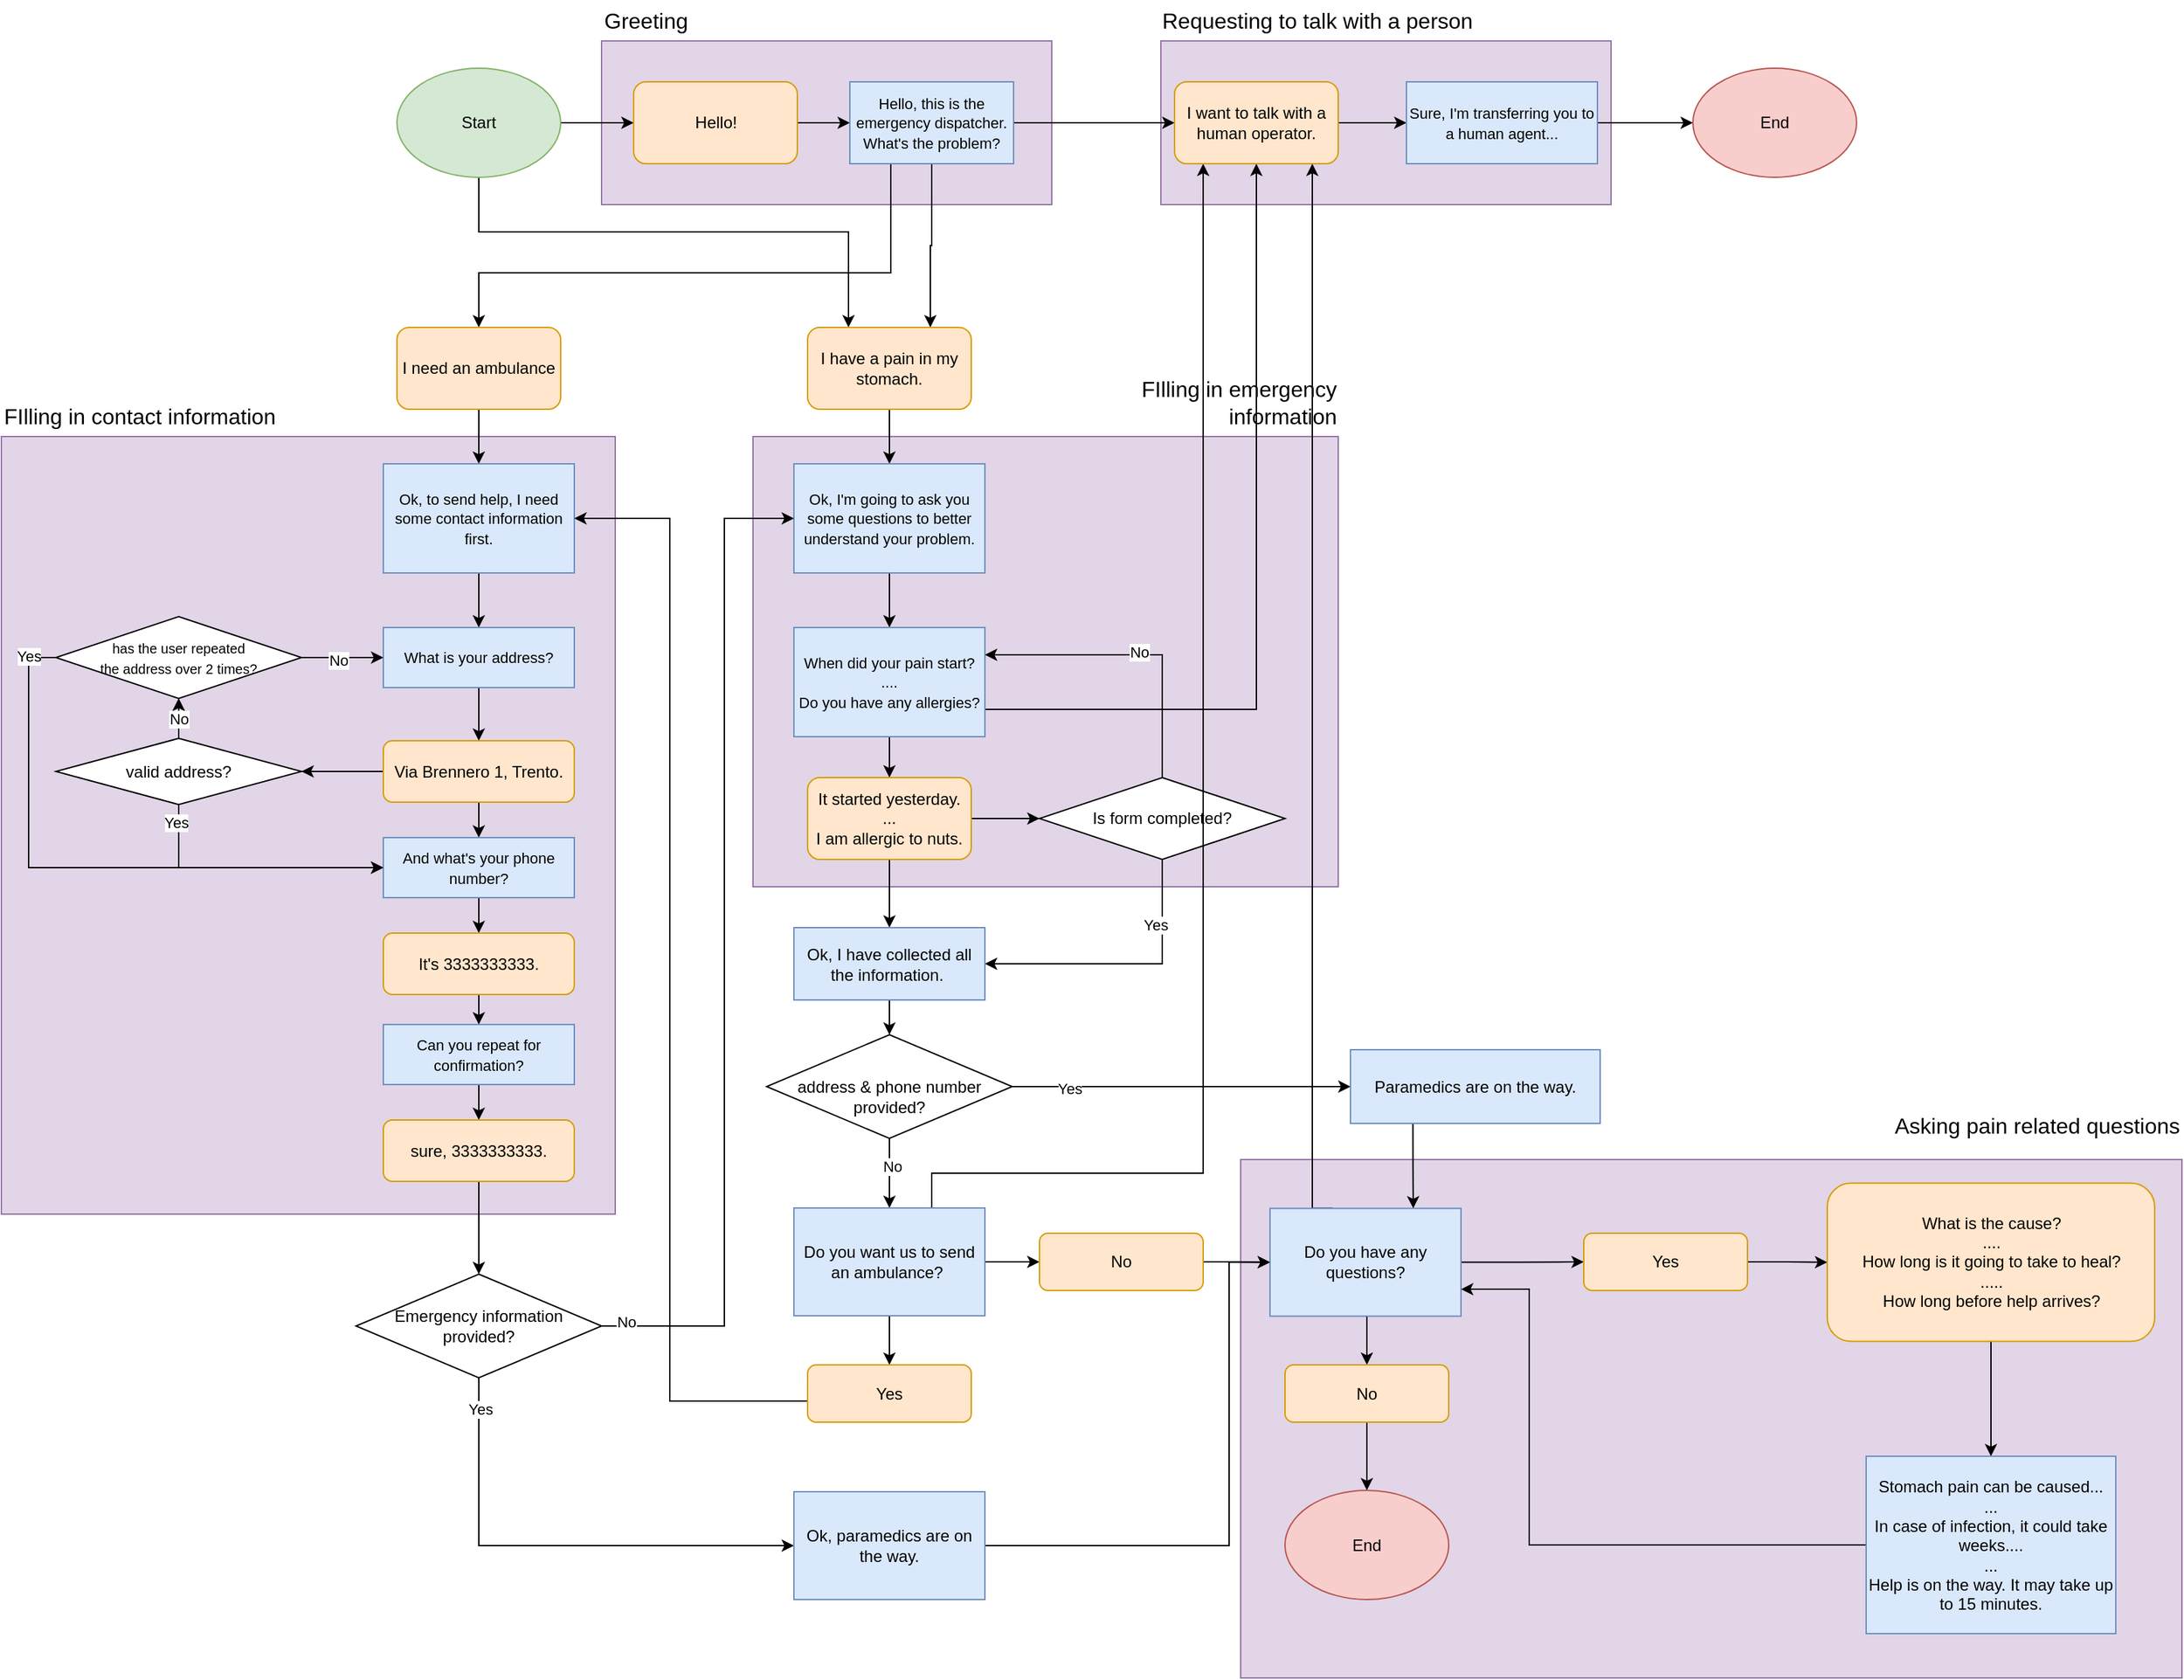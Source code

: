 <mxfile version="22.1.21" type="device">
  <diagram name="Pagina-1" id="XwnCP6ZEijcdsJlgO7Of">
    <mxGraphModel dx="3700" dy="1540" grid="1" gridSize="10" guides="1" tooltips="1" connect="1" arrows="1" fold="1" page="1" pageScale="1" pageWidth="827" pageHeight="1169" math="0" shadow="0">
      <root>
        <mxCell id="0" />
        <mxCell id="1" parent="0" />
        <mxCell id="Q1W1gEMNfPW142fc3Lqc-134" value="" style="rounded=0;whiteSpace=wrap;html=1;fillColor=#e1d5e7;strokeColor=#9673a6;" vertex="1" parent="1">
          <mxGeometry x="680" y="60" width="330" height="120" as="geometry" />
        </mxCell>
        <mxCell id="Q1W1gEMNfPW142fc3Lqc-129" value="" style="rounded=0;whiteSpace=wrap;html=1;fillColor=#e1d5e7;strokeColor=#9673a6;" vertex="1" parent="1">
          <mxGeometry x="738.5" y="880" width="690" height="380" as="geometry" />
        </mxCell>
        <mxCell id="Q1W1gEMNfPW142fc3Lqc-78" value="" style="rounded=0;whiteSpace=wrap;html=1;fillColor=#e1d5e7;strokeColor=#9673a6;" vertex="1" parent="1">
          <mxGeometry x="270" y="60" width="330" height="120" as="geometry" />
        </mxCell>
        <mxCell id="Q1W1gEMNfPW142fc3Lqc-65" value="" style="rounded=0;whiteSpace=wrap;html=1;fillColor=#e1d5e7;strokeColor=#9673a6;" vertex="1" parent="1">
          <mxGeometry x="381" y="350" width="429" height="330" as="geometry" />
        </mxCell>
        <mxCell id="Q1W1gEMNfPW142fc3Lqc-64" value="" style="rounded=0;whiteSpace=wrap;html=1;fillColor=#e1d5e7;strokeColor=#9673a6;" vertex="1" parent="1">
          <mxGeometry x="-170" y="350" width="450" height="570" as="geometry" />
        </mxCell>
        <mxCell id="Q1W1gEMNfPW142fc3Lqc-6" style="edgeStyle=orthogonalEdgeStyle;rounded=0;orthogonalLoop=1;jettySize=auto;html=1;exitX=1;exitY=0.5;exitDx=0;exitDy=0;entryX=0;entryY=0.5;entryDx=0;entryDy=0;" edge="1" parent="1" source="Q1W1gEMNfPW142fc3Lqc-1" target="Q1W1gEMNfPW142fc3Lqc-2">
          <mxGeometry relative="1" as="geometry" />
        </mxCell>
        <mxCell id="Q1W1gEMNfPW142fc3Lqc-147" style="edgeStyle=orthogonalEdgeStyle;rounded=0;orthogonalLoop=1;jettySize=auto;html=1;exitX=0.5;exitY=1;exitDx=0;exitDy=0;entryX=0.25;entryY=0;entryDx=0;entryDy=0;" edge="1" parent="1" source="Q1W1gEMNfPW142fc3Lqc-1" target="Q1W1gEMNfPW142fc3Lqc-8">
          <mxGeometry relative="1" as="geometry">
            <Array as="points">
              <mxPoint x="180" y="200" />
              <mxPoint x="451" y="200" />
            </Array>
          </mxGeometry>
        </mxCell>
        <mxCell id="Q1W1gEMNfPW142fc3Lqc-1" value="Start" style="ellipse;whiteSpace=wrap;html=1;fillColor=#d5e8d4;strokeColor=#82b366;" vertex="1" parent="1">
          <mxGeometry x="120" y="80" width="120" height="80" as="geometry" />
        </mxCell>
        <mxCell id="Q1W1gEMNfPW142fc3Lqc-7" style="edgeStyle=orthogonalEdgeStyle;rounded=0;orthogonalLoop=1;jettySize=auto;html=1;exitX=1;exitY=0.5;exitDx=0;exitDy=0;entryX=0;entryY=0.5;entryDx=0;entryDy=0;" edge="1" parent="1" source="Q1W1gEMNfPW142fc3Lqc-2" target="Q1W1gEMNfPW142fc3Lqc-3">
          <mxGeometry relative="1" as="geometry" />
        </mxCell>
        <mxCell id="Q1W1gEMNfPW142fc3Lqc-2" value="Hello!" style="rounded=1;whiteSpace=wrap;html=1;fillColor=#ffe6cc;strokeColor=#d79b00;" vertex="1" parent="1">
          <mxGeometry x="293.5" y="90" width="120" height="60" as="geometry" />
        </mxCell>
        <mxCell id="Q1W1gEMNfPW142fc3Lqc-137" style="edgeStyle=orthogonalEdgeStyle;rounded=0;orthogonalLoop=1;jettySize=auto;html=1;exitX=1;exitY=0.5;exitDx=0;exitDy=0;entryX=0;entryY=0.5;entryDx=0;entryDy=0;" edge="1" parent="1" source="Q1W1gEMNfPW142fc3Lqc-3" target="Q1W1gEMNfPW142fc3Lqc-131">
          <mxGeometry relative="1" as="geometry" />
        </mxCell>
        <mxCell id="Q1W1gEMNfPW142fc3Lqc-144" style="edgeStyle=orthogonalEdgeStyle;rounded=0;orthogonalLoop=1;jettySize=auto;html=1;exitX=0.5;exitY=1;exitDx=0;exitDy=0;entryX=0.75;entryY=0;entryDx=0;entryDy=0;" edge="1" parent="1" source="Q1W1gEMNfPW142fc3Lqc-3" target="Q1W1gEMNfPW142fc3Lqc-8">
          <mxGeometry relative="1" as="geometry" />
        </mxCell>
        <mxCell id="Q1W1gEMNfPW142fc3Lqc-146" style="edgeStyle=orthogonalEdgeStyle;rounded=0;orthogonalLoop=1;jettySize=auto;html=1;exitX=0.25;exitY=1;exitDx=0;exitDy=0;entryX=0.5;entryY=0;entryDx=0;entryDy=0;" edge="1" parent="1" source="Q1W1gEMNfPW142fc3Lqc-3" target="Q1W1gEMNfPW142fc3Lqc-10">
          <mxGeometry relative="1" as="geometry">
            <Array as="points">
              <mxPoint x="482" y="230" />
              <mxPoint x="180" y="230" />
            </Array>
          </mxGeometry>
        </mxCell>
        <mxCell id="Q1W1gEMNfPW142fc3Lqc-3" value="&lt;font style=&quot;font-size: 11px;&quot;&gt;Hello, this is the emergency dispatcher. &lt;br&gt;What&#39;s the problem?&lt;/font&gt;" style="rounded=0;whiteSpace=wrap;html=1;fillColor=#dae8fc;strokeColor=#6c8ebf;" vertex="1" parent="1">
          <mxGeometry x="452" y="90" width="120" height="60" as="geometry" />
        </mxCell>
        <mxCell id="Q1W1gEMNfPW142fc3Lqc-15" style="edgeStyle=orthogonalEdgeStyle;rounded=0;orthogonalLoop=1;jettySize=auto;html=1;exitX=0.5;exitY=1;exitDx=0;exitDy=0;entryX=0.5;entryY=0;entryDx=0;entryDy=0;" edge="1" parent="1" source="Q1W1gEMNfPW142fc3Lqc-8" target="Q1W1gEMNfPW142fc3Lqc-14">
          <mxGeometry relative="1" as="geometry" />
        </mxCell>
        <mxCell id="Q1W1gEMNfPW142fc3Lqc-8" value="I have a pain in my stomach." style="rounded=1;whiteSpace=wrap;html=1;fillColor=#ffe6cc;strokeColor=#d79b00;" vertex="1" parent="1">
          <mxGeometry x="421" y="270" width="120" height="60" as="geometry" />
        </mxCell>
        <mxCell id="Q1W1gEMNfPW142fc3Lqc-52" style="edgeStyle=orthogonalEdgeStyle;rounded=0;orthogonalLoop=1;jettySize=auto;html=1;exitX=0.5;exitY=1;exitDx=0;exitDy=0;entryX=0.5;entryY=0;entryDx=0;entryDy=0;" edge="1" parent="1" source="Q1W1gEMNfPW142fc3Lqc-10" target="Q1W1gEMNfPW142fc3Lqc-29">
          <mxGeometry relative="1" as="geometry" />
        </mxCell>
        <mxCell id="Q1W1gEMNfPW142fc3Lqc-10" value="I need an ambulance" style="rounded=1;whiteSpace=wrap;html=1;fillColor=#ffe6cc;strokeColor=#d79b00;" vertex="1" parent="1">
          <mxGeometry x="120" y="270" width="120" height="60" as="geometry" />
        </mxCell>
        <mxCell id="Q1W1gEMNfPW142fc3Lqc-25" style="edgeStyle=orthogonalEdgeStyle;rounded=0;orthogonalLoop=1;jettySize=auto;html=1;exitX=0.5;exitY=1;exitDx=0;exitDy=0;entryX=0.5;entryY=0;entryDx=0;entryDy=0;" edge="1" parent="1" source="Q1W1gEMNfPW142fc3Lqc-14" target="Q1W1gEMNfPW142fc3Lqc-16">
          <mxGeometry relative="1" as="geometry" />
        </mxCell>
        <mxCell id="Q1W1gEMNfPW142fc3Lqc-14" value="&lt;span style=&quot;font-size: 11px;&quot;&gt;Ok, I&#39;m going to ask you some questions to better understand your problem.&lt;/span&gt;" style="rounded=0;whiteSpace=wrap;html=1;fillColor=#dae8fc;strokeColor=#6c8ebf;" vertex="1" parent="1">
          <mxGeometry x="411" y="370" width="140" height="80" as="geometry" />
        </mxCell>
        <mxCell id="Q1W1gEMNfPW142fc3Lqc-61" style="edgeStyle=orthogonalEdgeStyle;rounded=0;orthogonalLoop=1;jettySize=auto;html=1;exitX=0.5;exitY=1;exitDx=0;exitDy=0;entryX=0.5;entryY=0;entryDx=0;entryDy=0;" edge="1" parent="1" source="Q1W1gEMNfPW142fc3Lqc-16" target="Q1W1gEMNfPW142fc3Lqc-20">
          <mxGeometry relative="1" as="geometry" />
        </mxCell>
        <mxCell id="Q1W1gEMNfPW142fc3Lqc-139" style="edgeStyle=orthogonalEdgeStyle;rounded=0;orthogonalLoop=1;jettySize=auto;html=1;exitX=1;exitY=0.75;exitDx=0;exitDy=0;entryX=0.5;entryY=1;entryDx=0;entryDy=0;" edge="1" parent="1" source="Q1W1gEMNfPW142fc3Lqc-16" target="Q1W1gEMNfPW142fc3Lqc-131">
          <mxGeometry relative="1" as="geometry" />
        </mxCell>
        <mxCell id="Q1W1gEMNfPW142fc3Lqc-16" value="&lt;span style=&quot;font-size: 11px;&quot;&gt;When did your pain start?&lt;br&gt;....&lt;br&gt;Do you have any allergies?&lt;br&gt;&lt;/span&gt;" style="rounded=0;whiteSpace=wrap;html=1;fillColor=#dae8fc;strokeColor=#6c8ebf;" vertex="1" parent="1">
          <mxGeometry x="411" y="490" width="140" height="80" as="geometry" />
        </mxCell>
        <mxCell id="Q1W1gEMNfPW142fc3Lqc-28" style="edgeStyle=orthogonalEdgeStyle;rounded=0;orthogonalLoop=1;jettySize=auto;html=1;exitX=1;exitY=0.5;exitDx=0;exitDy=0;entryX=0;entryY=0.5;entryDx=0;entryDy=0;" edge="1" parent="1" source="Q1W1gEMNfPW142fc3Lqc-20" target="Q1W1gEMNfPW142fc3Lqc-21">
          <mxGeometry relative="1" as="geometry" />
        </mxCell>
        <mxCell id="Q1W1gEMNfPW142fc3Lqc-101" style="edgeStyle=orthogonalEdgeStyle;rounded=0;orthogonalLoop=1;jettySize=auto;html=1;exitX=0.5;exitY=1;exitDx=0;exitDy=0;entryX=0.5;entryY=0;entryDx=0;entryDy=0;" edge="1" parent="1" source="Q1W1gEMNfPW142fc3Lqc-20" target="Q1W1gEMNfPW142fc3Lqc-100">
          <mxGeometry relative="1" as="geometry" />
        </mxCell>
        <mxCell id="Q1W1gEMNfPW142fc3Lqc-20" value="It started yesterday.&lt;br&gt;...&lt;br&gt;I am allergic to nuts." style="rounded=1;whiteSpace=wrap;html=1;fillColor=#ffe6cc;strokeColor=#d79b00;" vertex="1" parent="1">
          <mxGeometry x="421" y="600" width="120" height="60" as="geometry" />
        </mxCell>
        <mxCell id="Q1W1gEMNfPW142fc3Lqc-26" style="edgeStyle=orthogonalEdgeStyle;rounded=0;orthogonalLoop=1;jettySize=auto;html=1;exitX=0.5;exitY=0;exitDx=0;exitDy=0;entryX=1;entryY=0.25;entryDx=0;entryDy=0;" edge="1" parent="1" source="Q1W1gEMNfPW142fc3Lqc-21" target="Q1W1gEMNfPW142fc3Lqc-16">
          <mxGeometry relative="1" as="geometry" />
        </mxCell>
        <mxCell id="Q1W1gEMNfPW142fc3Lqc-149" value="No" style="edgeLabel;html=1;align=center;verticalAlign=middle;resizable=0;points=[];" vertex="1" connectable="0" parent="Q1W1gEMNfPW142fc3Lqc-26">
          <mxGeometry x="-0.021" y="-2" relative="1" as="geometry">
            <mxPoint as="offset" />
          </mxGeometry>
        </mxCell>
        <mxCell id="Q1W1gEMNfPW142fc3Lqc-103" style="edgeStyle=orthogonalEdgeStyle;rounded=0;orthogonalLoop=1;jettySize=auto;html=1;exitX=0.5;exitY=1;exitDx=0;exitDy=0;entryX=1;entryY=0.5;entryDx=0;entryDy=0;" edge="1" parent="1" source="Q1W1gEMNfPW142fc3Lqc-21" target="Q1W1gEMNfPW142fc3Lqc-100">
          <mxGeometry relative="1" as="geometry" />
        </mxCell>
        <mxCell id="Q1W1gEMNfPW142fc3Lqc-148" value="Yes" style="edgeLabel;html=1;align=center;verticalAlign=middle;resizable=0;points=[];" vertex="1" connectable="0" parent="Q1W1gEMNfPW142fc3Lqc-103">
          <mxGeometry x="-0.534" y="-5" relative="1" as="geometry">
            <mxPoint as="offset" />
          </mxGeometry>
        </mxCell>
        <mxCell id="Q1W1gEMNfPW142fc3Lqc-21" value="Is form completed?" style="rhombus;whiteSpace=wrap;html=1;" vertex="1" parent="1">
          <mxGeometry x="591" y="600" width="180" height="60" as="geometry" />
        </mxCell>
        <mxCell id="Q1W1gEMNfPW142fc3Lqc-51" style="edgeStyle=orthogonalEdgeStyle;rounded=0;orthogonalLoop=1;jettySize=auto;html=1;exitX=0.5;exitY=1;exitDx=0;exitDy=0;entryX=0.5;entryY=0;entryDx=0;entryDy=0;" edge="1" parent="1" source="Q1W1gEMNfPW142fc3Lqc-29" target="Q1W1gEMNfPW142fc3Lqc-30">
          <mxGeometry relative="1" as="geometry" />
        </mxCell>
        <mxCell id="Q1W1gEMNfPW142fc3Lqc-29" value="&lt;span style=&quot;font-size: 11px;&quot;&gt;Ok, to send help, I need some contact information first.&lt;/span&gt;" style="rounded=0;whiteSpace=wrap;html=1;fillColor=#dae8fc;strokeColor=#6c8ebf;" vertex="1" parent="1">
          <mxGeometry x="110" y="370" width="140" height="80" as="geometry" />
        </mxCell>
        <mxCell id="Q1W1gEMNfPW142fc3Lqc-42" style="edgeStyle=orthogonalEdgeStyle;rounded=0;orthogonalLoop=1;jettySize=auto;html=1;exitX=0.5;exitY=1;exitDx=0;exitDy=0;entryX=0.5;entryY=0;entryDx=0;entryDy=0;" edge="1" parent="1" source="Q1W1gEMNfPW142fc3Lqc-30" target="Q1W1gEMNfPW142fc3Lqc-32">
          <mxGeometry relative="1" as="geometry" />
        </mxCell>
        <mxCell id="Q1W1gEMNfPW142fc3Lqc-30" value="&lt;span style=&quot;font-size: 11px;&quot;&gt;What is your address?&lt;br&gt;&lt;/span&gt;" style="rounded=0;whiteSpace=wrap;html=1;fillColor=#dae8fc;strokeColor=#6c8ebf;" vertex="1" parent="1">
          <mxGeometry x="110" y="490" width="140" height="44" as="geometry" />
        </mxCell>
        <mxCell id="Q1W1gEMNfPW142fc3Lqc-34" style="edgeStyle=orthogonalEdgeStyle;rounded=0;orthogonalLoop=1;jettySize=auto;html=1;exitX=0;exitY=0.5;exitDx=0;exitDy=0;entryX=1;entryY=0.5;entryDx=0;entryDy=0;" edge="1" parent="1" source="Q1W1gEMNfPW142fc3Lqc-32" target="Q1W1gEMNfPW142fc3Lqc-33">
          <mxGeometry relative="1" as="geometry" />
        </mxCell>
        <mxCell id="Q1W1gEMNfPW142fc3Lqc-46" style="edgeStyle=orthogonalEdgeStyle;rounded=0;orthogonalLoop=1;jettySize=auto;html=1;exitX=0.5;exitY=1;exitDx=0;exitDy=0;entryX=0.5;entryY=0;entryDx=0;entryDy=0;" edge="1" parent="1" source="Q1W1gEMNfPW142fc3Lqc-32" target="Q1W1gEMNfPW142fc3Lqc-36">
          <mxGeometry relative="1" as="geometry" />
        </mxCell>
        <mxCell id="Q1W1gEMNfPW142fc3Lqc-32" value="Via Brennero 1, Trento." style="rounded=1;whiteSpace=wrap;html=1;fillColor=#ffe6cc;strokeColor=#d79b00;" vertex="1" parent="1">
          <mxGeometry x="110" y="573" width="140" height="45" as="geometry" />
        </mxCell>
        <mxCell id="Q1W1gEMNfPW142fc3Lqc-38" style="edgeStyle=orthogonalEdgeStyle;rounded=0;orthogonalLoop=1;jettySize=auto;html=1;exitX=0.5;exitY=0;exitDx=0;exitDy=0;entryX=0.5;entryY=1;entryDx=0;entryDy=0;" edge="1" parent="1" source="Q1W1gEMNfPW142fc3Lqc-33" target="Q1W1gEMNfPW142fc3Lqc-37">
          <mxGeometry relative="1" as="geometry" />
        </mxCell>
        <mxCell id="Q1W1gEMNfPW142fc3Lqc-47" style="edgeStyle=orthogonalEdgeStyle;rounded=0;orthogonalLoop=1;jettySize=auto;html=1;exitX=0.5;exitY=1;exitDx=0;exitDy=0;entryX=0;entryY=0.5;entryDx=0;entryDy=0;" edge="1" parent="1" source="Q1W1gEMNfPW142fc3Lqc-33" target="Q1W1gEMNfPW142fc3Lqc-36">
          <mxGeometry relative="1" as="geometry" />
        </mxCell>
        <mxCell id="Q1W1gEMNfPW142fc3Lqc-58" value="Yes" style="edgeLabel;html=1;align=center;verticalAlign=middle;resizable=0;points=[];" vertex="1" connectable="0" parent="Q1W1gEMNfPW142fc3Lqc-47">
          <mxGeometry x="-0.865" y="-2" relative="1" as="geometry">
            <mxPoint as="offset" />
          </mxGeometry>
        </mxCell>
        <mxCell id="Q1W1gEMNfPW142fc3Lqc-59" value="" style="edgeStyle=orthogonalEdgeStyle;rounded=0;orthogonalLoop=1;jettySize=auto;html=1;" edge="1" parent="1" source="Q1W1gEMNfPW142fc3Lqc-33" target="Q1W1gEMNfPW142fc3Lqc-37">
          <mxGeometry relative="1" as="geometry" />
        </mxCell>
        <mxCell id="Q1W1gEMNfPW142fc3Lqc-60" value="No" style="edgeLabel;html=1;align=center;verticalAlign=middle;resizable=0;points=[];" vertex="1" connectable="0" parent="Q1W1gEMNfPW142fc3Lqc-59">
          <mxGeometry x="0.408" relative="1" as="geometry">
            <mxPoint as="offset" />
          </mxGeometry>
        </mxCell>
        <mxCell id="Q1W1gEMNfPW142fc3Lqc-33" value="valid address?" style="rhombus;whiteSpace=wrap;html=1;" vertex="1" parent="1">
          <mxGeometry x="-130" y="571.25" width="180" height="48.5" as="geometry" />
        </mxCell>
        <mxCell id="Q1W1gEMNfPW142fc3Lqc-45" style="edgeStyle=orthogonalEdgeStyle;rounded=0;orthogonalLoop=1;jettySize=auto;html=1;exitX=0.5;exitY=1;exitDx=0;exitDy=0;entryX=0.5;entryY=0;entryDx=0;entryDy=0;" edge="1" parent="1" source="Q1W1gEMNfPW142fc3Lqc-36" target="Q1W1gEMNfPW142fc3Lqc-43">
          <mxGeometry relative="1" as="geometry" />
        </mxCell>
        <mxCell id="Q1W1gEMNfPW142fc3Lqc-36" value="&lt;span style=&quot;font-size: 11px;&quot;&gt;And what&#39;s your phone number?&lt;br&gt;&lt;/span&gt;" style="rounded=0;whiteSpace=wrap;html=1;fillColor=#dae8fc;strokeColor=#6c8ebf;" vertex="1" parent="1">
          <mxGeometry x="110" y="644" width="140" height="44" as="geometry" />
        </mxCell>
        <mxCell id="Q1W1gEMNfPW142fc3Lqc-40" style="edgeStyle=orthogonalEdgeStyle;rounded=0;orthogonalLoop=1;jettySize=auto;html=1;exitX=1;exitY=0.5;exitDx=0;exitDy=0;entryX=0;entryY=0.5;entryDx=0;entryDy=0;" edge="1" parent="1" source="Q1W1gEMNfPW142fc3Lqc-37" target="Q1W1gEMNfPW142fc3Lqc-30">
          <mxGeometry relative="1" as="geometry" />
        </mxCell>
        <mxCell id="Q1W1gEMNfPW142fc3Lqc-41" value="No" style="edgeLabel;html=1;align=center;verticalAlign=middle;resizable=0;points=[];" vertex="1" connectable="0" parent="Q1W1gEMNfPW142fc3Lqc-40">
          <mxGeometry x="-0.097" y="-2" relative="1" as="geometry">
            <mxPoint as="offset" />
          </mxGeometry>
        </mxCell>
        <mxCell id="Q1W1gEMNfPW142fc3Lqc-49" style="edgeStyle=orthogonalEdgeStyle;rounded=0;orthogonalLoop=1;jettySize=auto;html=1;exitX=0;exitY=0.5;exitDx=0;exitDy=0;entryX=0;entryY=0.5;entryDx=0;entryDy=0;" edge="1" parent="1" source="Q1W1gEMNfPW142fc3Lqc-37" target="Q1W1gEMNfPW142fc3Lqc-36">
          <mxGeometry relative="1" as="geometry" />
        </mxCell>
        <mxCell id="Q1W1gEMNfPW142fc3Lqc-50" value="Yes" style="edgeLabel;html=1;align=center;verticalAlign=middle;resizable=0;points=[];" vertex="1" connectable="0" parent="Q1W1gEMNfPW142fc3Lqc-49">
          <mxGeometry x="-0.787" relative="1" as="geometry">
            <mxPoint y="-27" as="offset" />
          </mxGeometry>
        </mxCell>
        <mxCell id="Q1W1gEMNfPW142fc3Lqc-37" value="&lt;font style=&quot;font-size: 10px;&quot;&gt;has the user repeated &lt;br&gt;the address over 2 times?&lt;/font&gt;" style="rhombus;whiteSpace=wrap;html=1;" vertex="1" parent="1">
          <mxGeometry x="-130" y="482" width="180" height="60" as="geometry" />
        </mxCell>
        <mxCell id="Q1W1gEMNfPW142fc3Lqc-55" style="edgeStyle=orthogonalEdgeStyle;rounded=0;orthogonalLoop=1;jettySize=auto;html=1;exitX=0.5;exitY=1;exitDx=0;exitDy=0;entryX=0.5;entryY=0;entryDx=0;entryDy=0;" edge="1" parent="1" source="Q1W1gEMNfPW142fc3Lqc-43" target="Q1W1gEMNfPW142fc3Lqc-53">
          <mxGeometry relative="1" as="geometry" />
        </mxCell>
        <mxCell id="Q1W1gEMNfPW142fc3Lqc-43" value="It&#39;s 3333333333." style="rounded=1;whiteSpace=wrap;html=1;fillColor=#ffe6cc;strokeColor=#d79b00;" vertex="1" parent="1">
          <mxGeometry x="110" y="714" width="140" height="45" as="geometry" />
        </mxCell>
        <mxCell id="Q1W1gEMNfPW142fc3Lqc-56" style="edgeStyle=orthogonalEdgeStyle;rounded=0;orthogonalLoop=1;jettySize=auto;html=1;exitX=0.5;exitY=1;exitDx=0;exitDy=0;entryX=0.5;entryY=0;entryDx=0;entryDy=0;" edge="1" parent="1" source="Q1W1gEMNfPW142fc3Lqc-53" target="Q1W1gEMNfPW142fc3Lqc-54">
          <mxGeometry relative="1" as="geometry" />
        </mxCell>
        <mxCell id="Q1W1gEMNfPW142fc3Lqc-53" value="&lt;span style=&quot;font-size: 11px;&quot;&gt;Can you repeat for confirmation?&lt;br&gt;&lt;/span&gt;" style="rounded=0;whiteSpace=wrap;html=1;fillColor=#dae8fc;strokeColor=#6c8ebf;" vertex="1" parent="1">
          <mxGeometry x="110" y="781" width="140" height="44" as="geometry" />
        </mxCell>
        <mxCell id="Q1W1gEMNfPW142fc3Lqc-75" style="edgeStyle=orthogonalEdgeStyle;rounded=0;orthogonalLoop=1;jettySize=auto;html=1;exitX=0.5;exitY=1;exitDx=0;exitDy=0;entryX=0.5;entryY=0;entryDx=0;entryDy=0;" edge="1" parent="1" source="Q1W1gEMNfPW142fc3Lqc-54" target="Q1W1gEMNfPW142fc3Lqc-69">
          <mxGeometry relative="1" as="geometry" />
        </mxCell>
        <mxCell id="Q1W1gEMNfPW142fc3Lqc-54" value="sure, 3333333333." style="rounded=1;whiteSpace=wrap;html=1;fillColor=#ffe6cc;strokeColor=#d79b00;" vertex="1" parent="1">
          <mxGeometry x="110" y="851" width="140" height="45" as="geometry" />
        </mxCell>
        <mxCell id="Q1W1gEMNfPW142fc3Lqc-88" style="edgeStyle=orthogonalEdgeStyle;rounded=0;orthogonalLoop=1;jettySize=auto;html=1;exitX=0.5;exitY=1;exitDx=0;exitDy=0;entryX=0.5;entryY=0;entryDx=0;entryDy=0;" edge="1" parent="1" source="Q1W1gEMNfPW142fc3Lqc-68" target="Q1W1gEMNfPW142fc3Lqc-82">
          <mxGeometry relative="1" as="geometry" />
        </mxCell>
        <mxCell id="Q1W1gEMNfPW142fc3Lqc-89" value="No" style="edgeLabel;html=1;align=center;verticalAlign=middle;resizable=0;points=[];" vertex="1" connectable="0" parent="Q1W1gEMNfPW142fc3Lqc-88">
          <mxGeometry x="-0.206" y="2" relative="1" as="geometry">
            <mxPoint as="offset" />
          </mxGeometry>
        </mxCell>
        <mxCell id="Q1W1gEMNfPW142fc3Lqc-97" style="edgeStyle=orthogonalEdgeStyle;rounded=0;orthogonalLoop=1;jettySize=auto;html=1;exitX=1;exitY=0.5;exitDx=0;exitDy=0;entryX=0;entryY=0.5;entryDx=0;entryDy=0;" edge="1" parent="1" source="Q1W1gEMNfPW142fc3Lqc-68" target="Q1W1gEMNfPW142fc3Lqc-108">
          <mxGeometry relative="1" as="geometry" />
        </mxCell>
        <mxCell id="Q1W1gEMNfPW142fc3Lqc-109" value="Yes" style="edgeLabel;html=1;align=center;verticalAlign=middle;resizable=0;points=[];" vertex="1" connectable="0" parent="Q1W1gEMNfPW142fc3Lqc-97">
          <mxGeometry x="-0.663" y="-1" relative="1" as="geometry">
            <mxPoint as="offset" />
          </mxGeometry>
        </mxCell>
        <mxCell id="Q1W1gEMNfPW142fc3Lqc-68" value="&lt;br&gt;address &amp;amp; phone number provided?" style="rhombus;whiteSpace=wrap;html=1;" vertex="1" parent="1">
          <mxGeometry x="391" y="788.5" width="180" height="76" as="geometry" />
        </mxCell>
        <mxCell id="Q1W1gEMNfPW142fc3Lqc-76" style="edgeStyle=orthogonalEdgeStyle;rounded=0;orthogonalLoop=1;jettySize=auto;html=1;exitX=1;exitY=0.5;exitDx=0;exitDy=0;entryX=0;entryY=0.5;entryDx=0;entryDy=0;" edge="1" parent="1" source="Q1W1gEMNfPW142fc3Lqc-69" target="Q1W1gEMNfPW142fc3Lqc-14">
          <mxGeometry relative="1" as="geometry">
            <Array as="points">
              <mxPoint x="360" y="1002" />
              <mxPoint x="360" y="410" />
            </Array>
          </mxGeometry>
        </mxCell>
        <mxCell id="Q1W1gEMNfPW142fc3Lqc-77" value="No" style="edgeLabel;html=1;align=center;verticalAlign=middle;resizable=0;points=[];" vertex="1" connectable="0" parent="Q1W1gEMNfPW142fc3Lqc-76">
          <mxGeometry x="-0.951" y="3" relative="1" as="geometry">
            <mxPoint as="offset" />
          </mxGeometry>
        </mxCell>
        <mxCell id="Q1W1gEMNfPW142fc3Lqc-115" style="edgeStyle=orthogonalEdgeStyle;rounded=0;orthogonalLoop=1;jettySize=auto;html=1;exitX=0.5;exitY=1;exitDx=0;exitDy=0;entryX=0;entryY=0.5;entryDx=0;entryDy=0;" edge="1" parent="1" source="Q1W1gEMNfPW142fc3Lqc-69" target="Q1W1gEMNfPW142fc3Lqc-95">
          <mxGeometry relative="1" as="geometry" />
        </mxCell>
        <mxCell id="Q1W1gEMNfPW142fc3Lqc-116" value="Yes" style="edgeLabel;html=1;align=center;verticalAlign=middle;resizable=0;points=[];" vertex="1" connectable="0" parent="Q1W1gEMNfPW142fc3Lqc-115">
          <mxGeometry x="-0.867" y="1" relative="1" as="geometry">
            <mxPoint y="-1" as="offset" />
          </mxGeometry>
        </mxCell>
        <mxCell id="Q1W1gEMNfPW142fc3Lqc-69" value="Emergency information provided?" style="rhombus;whiteSpace=wrap;html=1;" vertex="1" parent="1">
          <mxGeometry x="90" y="964" width="180" height="76" as="geometry" />
        </mxCell>
        <mxCell id="Q1W1gEMNfPW142fc3Lqc-79" value="Greeting" style="text;html=1;strokeColor=none;fillColor=none;align=left;verticalAlign=middle;whiteSpace=wrap;rounded=0;fontSize=16;" vertex="1" parent="1">
          <mxGeometry x="270" y="30" width="60" height="30" as="geometry" />
        </mxCell>
        <mxCell id="Q1W1gEMNfPW142fc3Lqc-80" value="FIlling in contact information" style="text;html=1;strokeColor=none;fillColor=none;align=left;verticalAlign=middle;whiteSpace=wrap;rounded=0;fontSize=16;" vertex="1" parent="1">
          <mxGeometry x="-170" y="320" width="220" height="30" as="geometry" />
        </mxCell>
        <mxCell id="Q1W1gEMNfPW142fc3Lqc-81" value="FIlling in emergency information" style="text;html=1;strokeColor=none;fillColor=none;align=right;verticalAlign=middle;whiteSpace=wrap;rounded=0;fontSize=16;" vertex="1" parent="1">
          <mxGeometry x="591" y="310" width="220" height="30" as="geometry" />
        </mxCell>
        <mxCell id="Q1W1gEMNfPW142fc3Lqc-87" style="edgeStyle=orthogonalEdgeStyle;rounded=0;orthogonalLoop=1;jettySize=auto;html=1;exitX=0.5;exitY=1;exitDx=0;exitDy=0;entryX=0.5;entryY=0;entryDx=0;entryDy=0;" edge="1" parent="1" source="Q1W1gEMNfPW142fc3Lqc-82" target="Q1W1gEMNfPW142fc3Lqc-85">
          <mxGeometry relative="1" as="geometry" />
        </mxCell>
        <mxCell id="Q1W1gEMNfPW142fc3Lqc-106" style="edgeStyle=orthogonalEdgeStyle;rounded=0;orthogonalLoop=1;jettySize=auto;html=1;exitX=1;exitY=0.5;exitDx=0;exitDy=0;entryX=0;entryY=0.5;entryDx=0;entryDy=0;" edge="1" parent="1" source="Q1W1gEMNfPW142fc3Lqc-82" target="Q1W1gEMNfPW142fc3Lqc-105">
          <mxGeometry relative="1" as="geometry" />
        </mxCell>
        <mxCell id="Q1W1gEMNfPW142fc3Lqc-138" style="edgeStyle=orthogonalEdgeStyle;rounded=0;orthogonalLoop=1;jettySize=auto;html=1;exitX=1;exitY=0.25;exitDx=0;exitDy=0;entryX=0.5;entryY=1;entryDx=0;entryDy=0;" edge="1" parent="1">
          <mxGeometry relative="1" as="geometry">
            <mxPoint x="512" y="935.25" as="sourcePoint" />
            <mxPoint x="711.0" y="150" as="targetPoint" />
            <Array as="points">
              <mxPoint x="512" y="890" />
              <mxPoint x="711" y="890" />
            </Array>
          </mxGeometry>
        </mxCell>
        <mxCell id="Q1W1gEMNfPW142fc3Lqc-82" value="Do you want us to send an ambulance?&amp;nbsp;" style="rounded=0;whiteSpace=wrap;html=1;fillColor=#dae8fc;strokeColor=#6c8ebf;" vertex="1" parent="1">
          <mxGeometry x="411" y="915.5" width="140" height="79" as="geometry" />
        </mxCell>
        <mxCell id="Q1W1gEMNfPW142fc3Lqc-86" style="edgeStyle=orthogonalEdgeStyle;rounded=0;orthogonalLoop=1;jettySize=auto;html=1;exitX=0;exitY=0.5;exitDx=0;exitDy=0;entryX=1;entryY=0.5;entryDx=0;entryDy=0;" edge="1" parent="1" source="Q1W1gEMNfPW142fc3Lqc-85" target="Q1W1gEMNfPW142fc3Lqc-29">
          <mxGeometry relative="1" as="geometry">
            <Array as="points">
              <mxPoint x="320" y="1057" />
              <mxPoint x="320" y="410" />
            </Array>
          </mxGeometry>
        </mxCell>
        <mxCell id="Q1W1gEMNfPW142fc3Lqc-85" value="Yes" style="rounded=1;whiteSpace=wrap;html=1;fillColor=#ffe6cc;strokeColor=#d79b00;" vertex="1" parent="1">
          <mxGeometry x="421" y="1030.5" width="120" height="42" as="geometry" />
        </mxCell>
        <mxCell id="Q1W1gEMNfPW142fc3Lqc-117" style="edgeStyle=orthogonalEdgeStyle;rounded=0;orthogonalLoop=1;jettySize=auto;html=1;exitX=1;exitY=0.5;exitDx=0;exitDy=0;entryX=0;entryY=0.5;entryDx=0;entryDy=0;" edge="1" parent="1" source="Q1W1gEMNfPW142fc3Lqc-95" target="Q1W1gEMNfPW142fc3Lqc-96">
          <mxGeometry relative="1" as="geometry">
            <Array as="points">
              <mxPoint x="730" y="1163" />
              <mxPoint x="730" y="955" />
            </Array>
          </mxGeometry>
        </mxCell>
        <mxCell id="Q1W1gEMNfPW142fc3Lqc-95" value="Ok, paramedics are on the way." style="rounded=0;whiteSpace=wrap;html=1;fillColor=#dae8fc;strokeColor=#6c8ebf;" vertex="1" parent="1">
          <mxGeometry x="411" y="1123.5" width="140" height="79" as="geometry" />
        </mxCell>
        <mxCell id="Q1W1gEMNfPW142fc3Lqc-112" style="edgeStyle=orthogonalEdgeStyle;rounded=0;orthogonalLoop=1;jettySize=auto;html=1;exitX=1;exitY=0.5;exitDx=0;exitDy=0;entryX=0;entryY=0.5;entryDx=0;entryDy=0;" edge="1" parent="1" source="Q1W1gEMNfPW142fc3Lqc-96" target="Q1W1gEMNfPW142fc3Lqc-111">
          <mxGeometry relative="1" as="geometry" />
        </mxCell>
        <mxCell id="Q1W1gEMNfPW142fc3Lqc-114" style="edgeStyle=orthogonalEdgeStyle;rounded=0;orthogonalLoop=1;jettySize=auto;html=1;exitX=0.5;exitY=1;exitDx=0;exitDy=0;entryX=0.5;entryY=0;entryDx=0;entryDy=0;" edge="1" parent="1" source="Q1W1gEMNfPW142fc3Lqc-96" target="Q1W1gEMNfPW142fc3Lqc-113">
          <mxGeometry relative="1" as="geometry" />
        </mxCell>
        <mxCell id="Q1W1gEMNfPW142fc3Lqc-140" style="edgeStyle=orthogonalEdgeStyle;rounded=0;orthogonalLoop=1;jettySize=auto;html=1;exitX=0.25;exitY=0;exitDx=0;exitDy=0;entryX=0.75;entryY=1;entryDx=0;entryDy=0;" edge="1" parent="1">
          <mxGeometry relative="1" as="geometry">
            <mxPoint x="806.0" y="915.79" as="sourcePoint" />
            <mxPoint x="791.0" y="150" as="targetPoint" />
            <Array as="points">
              <mxPoint x="791" y="916" />
            </Array>
          </mxGeometry>
        </mxCell>
        <mxCell id="Q1W1gEMNfPW142fc3Lqc-96" value="Do you have any questions?" style="rounded=0;whiteSpace=wrap;html=1;fillColor=#dae8fc;strokeColor=#6c8ebf;" vertex="1" parent="1">
          <mxGeometry x="760" y="915.79" width="140" height="79" as="geometry" />
        </mxCell>
        <mxCell id="Q1W1gEMNfPW142fc3Lqc-102" style="edgeStyle=orthogonalEdgeStyle;rounded=0;orthogonalLoop=1;jettySize=auto;html=1;exitX=0.5;exitY=1;exitDx=0;exitDy=0;entryX=0.5;entryY=0;entryDx=0;entryDy=0;" edge="1" parent="1" source="Q1W1gEMNfPW142fc3Lqc-100" target="Q1W1gEMNfPW142fc3Lqc-68">
          <mxGeometry relative="1" as="geometry" />
        </mxCell>
        <mxCell id="Q1W1gEMNfPW142fc3Lqc-100" value="Ok, I have collected all the information.&amp;nbsp;" style="rounded=0;whiteSpace=wrap;html=1;fillColor=#dae8fc;strokeColor=#6c8ebf;" vertex="1" parent="1">
          <mxGeometry x="411" y="710" width="140" height="53" as="geometry" />
        </mxCell>
        <mxCell id="Q1W1gEMNfPW142fc3Lqc-107" style="edgeStyle=orthogonalEdgeStyle;rounded=0;orthogonalLoop=1;jettySize=auto;html=1;exitX=1;exitY=0.5;exitDx=0;exitDy=0;entryX=0;entryY=0.5;entryDx=0;entryDy=0;" edge="1" parent="1" source="Q1W1gEMNfPW142fc3Lqc-105" target="Q1W1gEMNfPW142fc3Lqc-96">
          <mxGeometry relative="1" as="geometry" />
        </mxCell>
        <mxCell id="Q1W1gEMNfPW142fc3Lqc-105" value="No" style="rounded=1;whiteSpace=wrap;html=1;fillColor=#ffe6cc;strokeColor=#d79b00;" vertex="1" parent="1">
          <mxGeometry x="591" y="934" width="120" height="42" as="geometry" />
        </mxCell>
        <mxCell id="Q1W1gEMNfPW142fc3Lqc-141" style="edgeStyle=orthogonalEdgeStyle;rounded=0;orthogonalLoop=1;jettySize=auto;html=1;exitX=0.25;exitY=1;exitDx=0;exitDy=0;entryX=0.75;entryY=0;entryDx=0;entryDy=0;" edge="1" parent="1" source="Q1W1gEMNfPW142fc3Lqc-108" target="Q1W1gEMNfPW142fc3Lqc-96">
          <mxGeometry relative="1" as="geometry" />
        </mxCell>
        <mxCell id="Q1W1gEMNfPW142fc3Lqc-108" value="Paramedics are on the way." style="rounded=0;whiteSpace=wrap;html=1;fillColor=#dae8fc;strokeColor=#6c8ebf;" vertex="1" parent="1">
          <mxGeometry x="819" y="799.5" width="183" height="54" as="geometry" />
        </mxCell>
        <mxCell id="Q1W1gEMNfPW142fc3Lqc-123" style="edgeStyle=orthogonalEdgeStyle;rounded=0;orthogonalLoop=1;jettySize=auto;html=1;exitX=1;exitY=0.5;exitDx=0;exitDy=0;entryX=0;entryY=0.5;entryDx=0;entryDy=0;" edge="1" parent="1" source="Q1W1gEMNfPW142fc3Lqc-111" target="Q1W1gEMNfPW142fc3Lqc-122">
          <mxGeometry relative="1" as="geometry" />
        </mxCell>
        <mxCell id="Q1W1gEMNfPW142fc3Lqc-111" value="Yes" style="rounded=1;whiteSpace=wrap;html=1;fillColor=#ffe6cc;strokeColor=#d79b00;" vertex="1" parent="1">
          <mxGeometry x="990" y="934" width="120" height="42" as="geometry" />
        </mxCell>
        <mxCell id="Q1W1gEMNfPW142fc3Lqc-119" style="edgeStyle=orthogonalEdgeStyle;rounded=0;orthogonalLoop=1;jettySize=auto;html=1;exitX=0.5;exitY=1;exitDx=0;exitDy=0;entryX=0.5;entryY=0;entryDx=0;entryDy=0;" edge="1" parent="1" source="Q1W1gEMNfPW142fc3Lqc-113" target="Q1W1gEMNfPW142fc3Lqc-118">
          <mxGeometry relative="1" as="geometry" />
        </mxCell>
        <mxCell id="Q1W1gEMNfPW142fc3Lqc-113" value="No" style="rounded=1;whiteSpace=wrap;html=1;fillColor=#ffe6cc;strokeColor=#d79b00;" vertex="1" parent="1">
          <mxGeometry x="771" y="1030.5" width="120" height="42" as="geometry" />
        </mxCell>
        <mxCell id="Q1W1gEMNfPW142fc3Lqc-118" value="End" style="ellipse;whiteSpace=wrap;html=1;fillColor=#f8cecc;strokeColor=#b85450;" vertex="1" parent="1">
          <mxGeometry x="771" y="1122.5" width="120" height="80" as="geometry" />
        </mxCell>
        <mxCell id="Q1W1gEMNfPW142fc3Lqc-125" style="edgeStyle=orthogonalEdgeStyle;rounded=0;orthogonalLoop=1;jettySize=auto;html=1;exitX=0.5;exitY=1;exitDx=0;exitDy=0;entryX=0.5;entryY=0;entryDx=0;entryDy=0;" edge="1" parent="1" source="Q1W1gEMNfPW142fc3Lqc-122" target="Q1W1gEMNfPW142fc3Lqc-124">
          <mxGeometry relative="1" as="geometry" />
        </mxCell>
        <mxCell id="Q1W1gEMNfPW142fc3Lqc-122" value="What is the cause?&lt;br&gt;....&lt;br&gt;How long is it going to take to heal?&lt;br&gt;.....&lt;br&gt;How long before help arrives?" style="rounded=1;whiteSpace=wrap;html=1;fillColor=#ffe6cc;strokeColor=#d79b00;" vertex="1" parent="1">
          <mxGeometry x="1168.5" y="897.29" width="240" height="116" as="geometry" />
        </mxCell>
        <mxCell id="Q1W1gEMNfPW142fc3Lqc-128" style="edgeStyle=orthogonalEdgeStyle;rounded=0;orthogonalLoop=1;jettySize=auto;html=1;exitX=0;exitY=0.5;exitDx=0;exitDy=0;entryX=1;entryY=0.75;entryDx=0;entryDy=0;" edge="1" parent="1" source="Q1W1gEMNfPW142fc3Lqc-124" target="Q1W1gEMNfPW142fc3Lqc-96">
          <mxGeometry relative="1" as="geometry">
            <mxPoint x="931" y="960" as="targetPoint" />
            <Array as="points">
              <mxPoint x="950" y="1163" />
              <mxPoint x="950" y="975" />
            </Array>
          </mxGeometry>
        </mxCell>
        <mxCell id="Q1W1gEMNfPW142fc3Lqc-124" value="Stomach pain can be caused...&lt;br&gt;...&lt;br&gt;In case of infection, it could take weeks....&lt;br&gt;...&lt;br&gt;Help is on the way. It may take up to 15 minutes." style="rounded=0;whiteSpace=wrap;html=1;fillColor=#dae8fc;strokeColor=#6c8ebf;" vertex="1" parent="1">
          <mxGeometry x="1197" y="1097.5" width="183" height="130" as="geometry" />
        </mxCell>
        <mxCell id="Q1W1gEMNfPW142fc3Lqc-130" value="Asking pain related questions" style="text;html=1;strokeColor=none;fillColor=none;align=right;verticalAlign=middle;whiteSpace=wrap;rounded=0;fontSize=16;" vertex="1" parent="1">
          <mxGeometry x="1208.5" y="839.5" width="220" height="30" as="geometry" />
        </mxCell>
        <mxCell id="Q1W1gEMNfPW142fc3Lqc-133" style="edgeStyle=orthogonalEdgeStyle;rounded=0;orthogonalLoop=1;jettySize=auto;html=1;exitX=1;exitY=0.5;exitDx=0;exitDy=0;entryX=0;entryY=0.5;entryDx=0;entryDy=0;" edge="1" parent="1" source="Q1W1gEMNfPW142fc3Lqc-131" target="Q1W1gEMNfPW142fc3Lqc-132">
          <mxGeometry relative="1" as="geometry" />
        </mxCell>
        <mxCell id="Q1W1gEMNfPW142fc3Lqc-131" value="I want to talk with a human operator." style="rounded=1;whiteSpace=wrap;html=1;fillColor=#ffe6cc;strokeColor=#d79b00;" vertex="1" parent="1">
          <mxGeometry x="690" y="90" width="120" height="60" as="geometry" />
        </mxCell>
        <mxCell id="Q1W1gEMNfPW142fc3Lqc-143" style="edgeStyle=orthogonalEdgeStyle;rounded=0;orthogonalLoop=1;jettySize=auto;html=1;exitX=1;exitY=0.5;exitDx=0;exitDy=0;entryX=0;entryY=0.5;entryDx=0;entryDy=0;" edge="1" parent="1" source="Q1W1gEMNfPW142fc3Lqc-132" target="Q1W1gEMNfPW142fc3Lqc-142">
          <mxGeometry relative="1" as="geometry" />
        </mxCell>
        <mxCell id="Q1W1gEMNfPW142fc3Lqc-132" value="&lt;span style=&quot;font-size: 11px;&quot;&gt;Sure, I&#39;m transferring you to a human agent...&lt;/span&gt;" style="rounded=0;whiteSpace=wrap;html=1;fillColor=#dae8fc;strokeColor=#6c8ebf;" vertex="1" parent="1">
          <mxGeometry x="860" y="90" width="140" height="60" as="geometry" />
        </mxCell>
        <mxCell id="Q1W1gEMNfPW142fc3Lqc-135" value="Requesting to talk with a person" style="text;html=1;strokeColor=none;fillColor=none;align=left;verticalAlign=middle;whiteSpace=wrap;rounded=0;fontSize=16;" vertex="1" parent="1">
          <mxGeometry x="678.5" y="30" width="251.5" height="30" as="geometry" />
        </mxCell>
        <mxCell id="Q1W1gEMNfPW142fc3Lqc-142" value="End" style="ellipse;whiteSpace=wrap;html=1;fillColor=#f8cecc;strokeColor=#b85450;" vertex="1" parent="1">
          <mxGeometry x="1070" y="80" width="120" height="80" as="geometry" />
        </mxCell>
      </root>
    </mxGraphModel>
  </diagram>
</mxfile>
